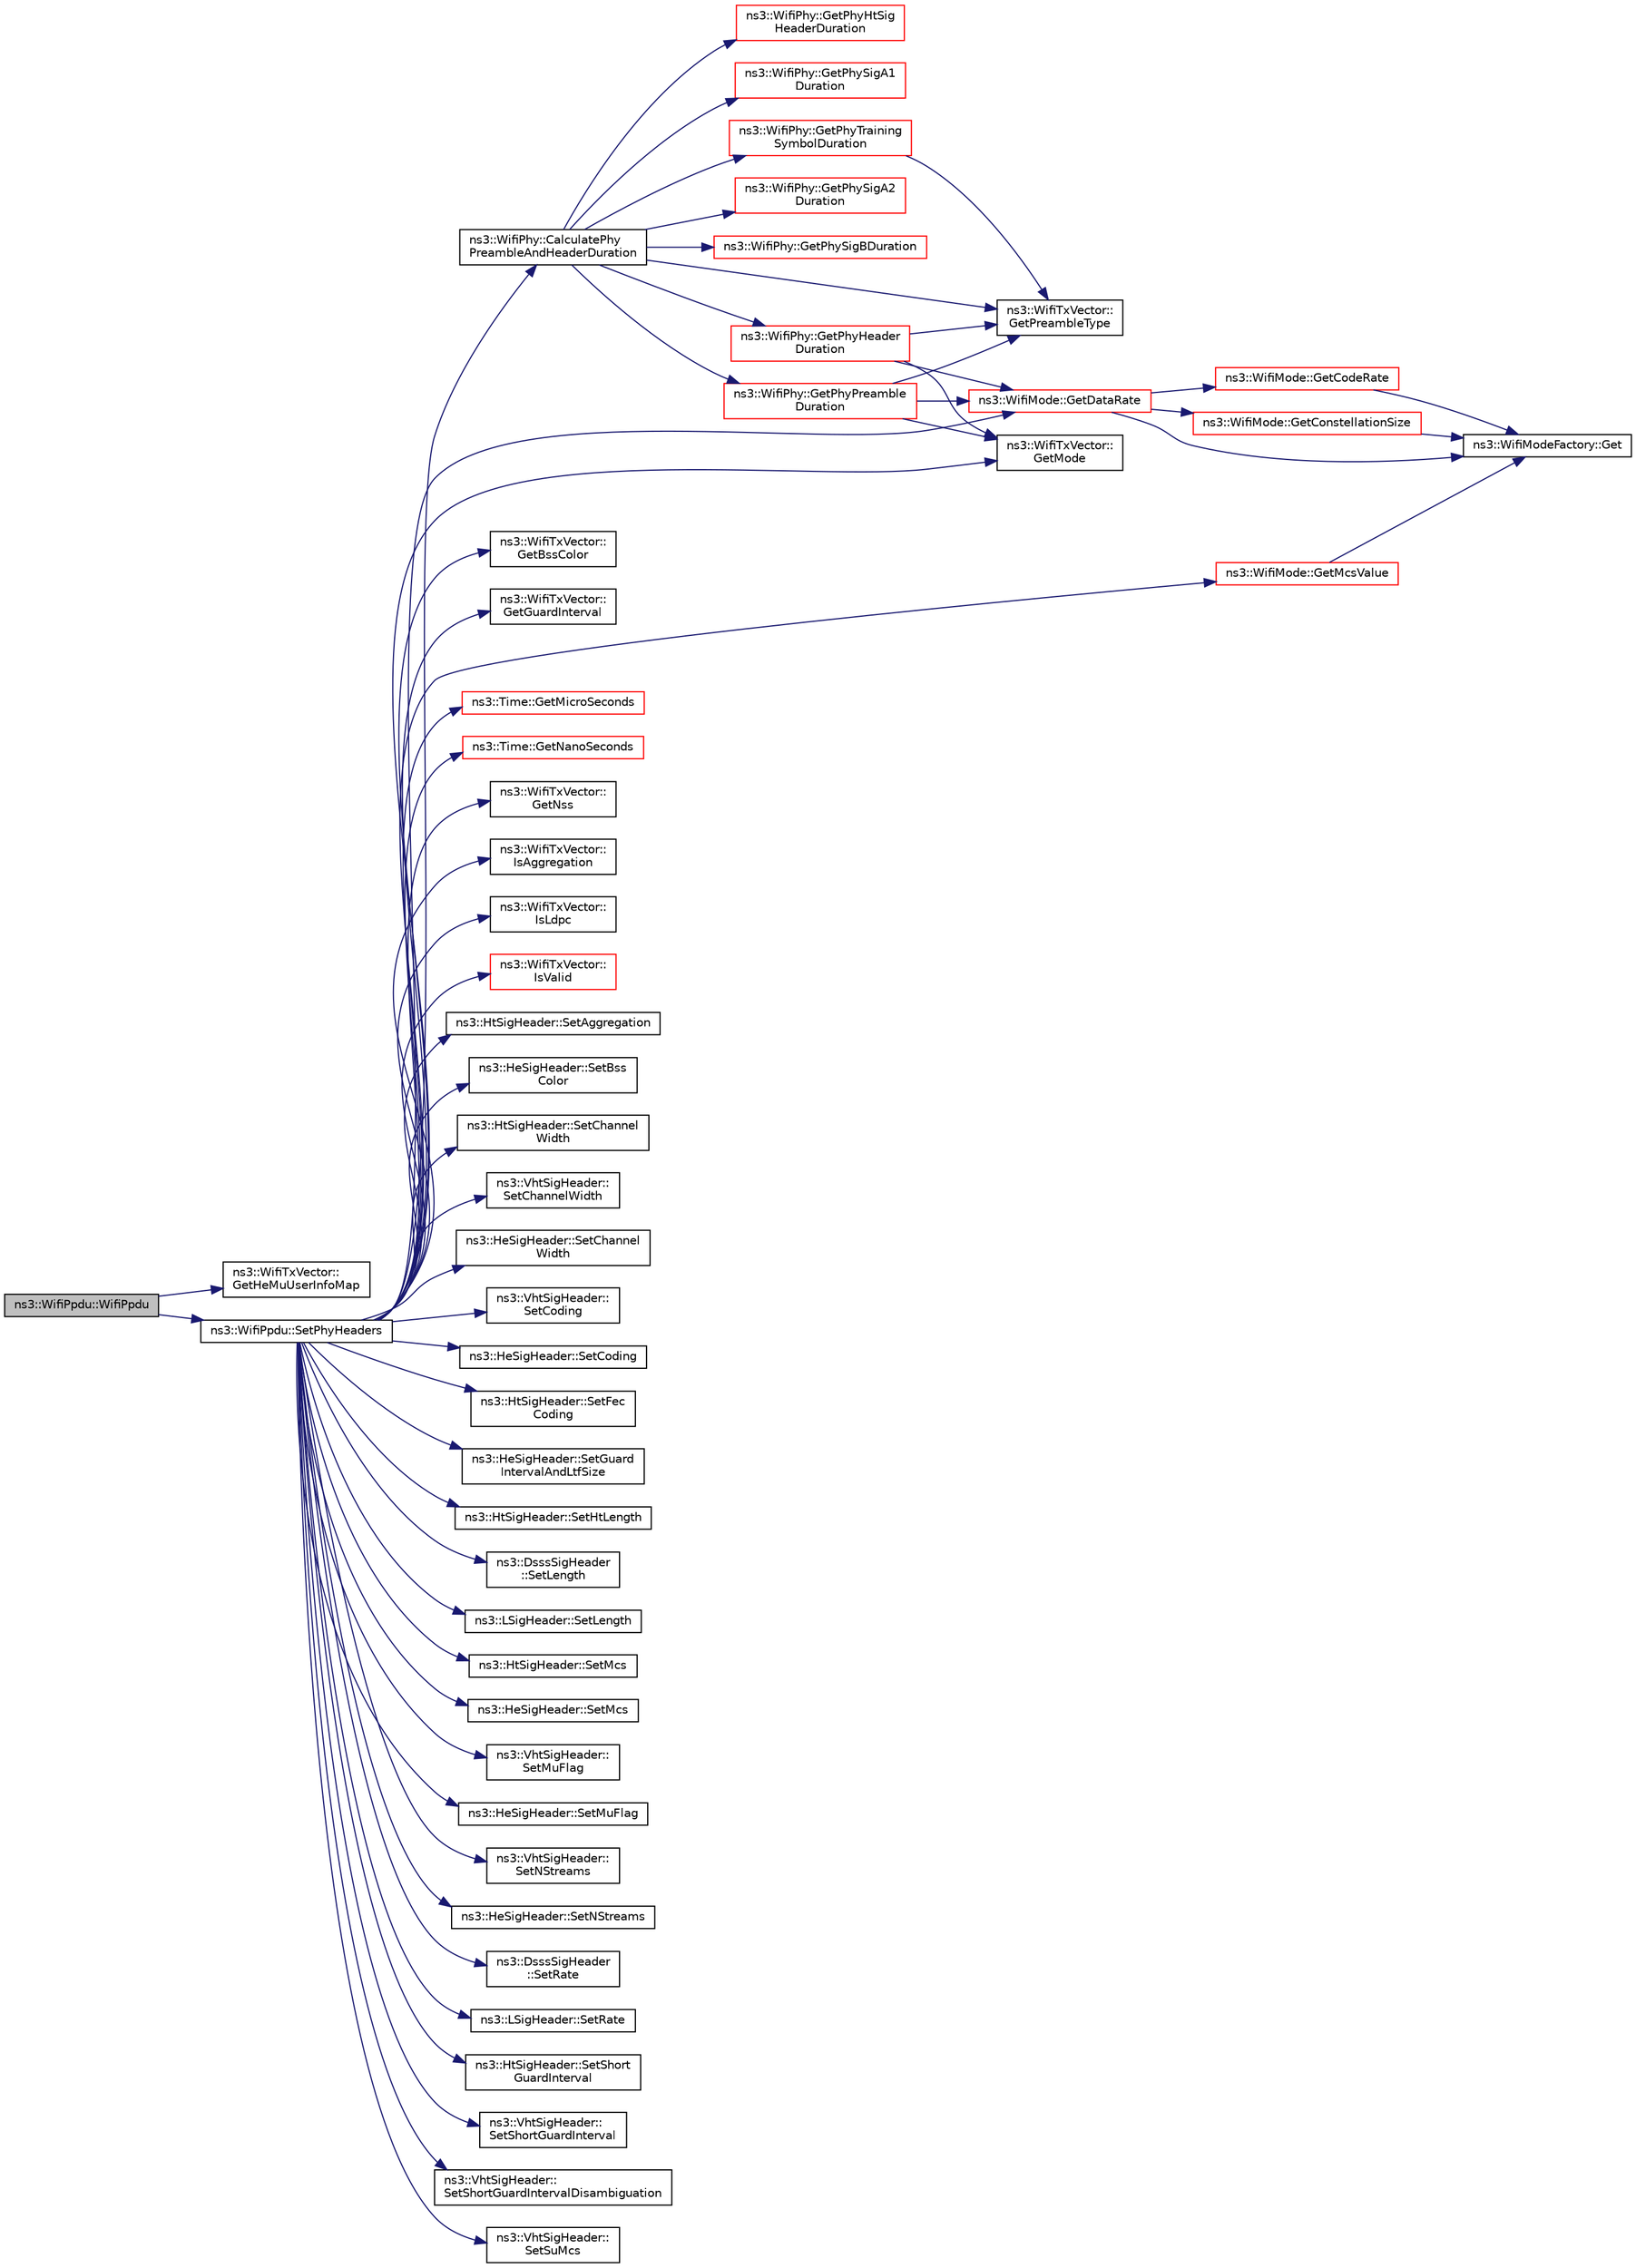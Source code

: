 digraph "ns3::WifiPpdu::WifiPpdu"
{
 // LATEX_PDF_SIZE
  edge [fontname="Helvetica",fontsize="10",labelfontname="Helvetica",labelfontsize="10"];
  node [fontname="Helvetica",fontsize="10",shape=record];
  rankdir="LR";
  Node1 [label="ns3::WifiPpdu::WifiPpdu",height=0.2,width=0.4,color="black", fillcolor="grey75", style="filled", fontcolor="black",tooltip="Create a MU PPDU storing a vector of PSDUs."];
  Node1 -> Node2 [color="midnightblue",fontsize="10",style="solid",fontname="Helvetica"];
  Node2 [label="ns3::WifiTxVector::\lGetHeMuUserInfoMap",height=0.2,width=0.4,color="black", fillcolor="white", style="filled",URL="$classns3_1_1_wifi_tx_vector.html#aaed9f40747c430f8ba606836aff91b49",tooltip="Get the map HE MU user-specific transmission information indexed by STA-ID."];
  Node1 -> Node3 [color="midnightblue",fontsize="10",style="solid",fontname="Helvetica"];
  Node3 [label="ns3::WifiPpdu::SetPhyHeaders",height=0.2,width=0.4,color="black", fillcolor="white", style="filled",URL="$classns3_1_1_wifi_ppdu.html#a5f14f8fd340d849570daffe0a46a31ed",tooltip="Fill in the PHY headers."];
  Node3 -> Node4 [color="midnightblue",fontsize="10",style="solid",fontname="Helvetica"];
  Node4 [label="ns3::WifiPhy::CalculatePhy\lPreambleAndHeaderDuration",height=0.2,width=0.4,color="black", fillcolor="white", style="filled",URL="$classns3_1_1_wifi_phy.html#a1793e6110ca3623131def396f487c11d",tooltip=" "];
  Node4 -> Node5 [color="midnightblue",fontsize="10",style="solid",fontname="Helvetica"];
  Node5 [label="ns3::WifiPhy::GetPhyHeader\lDuration",height=0.2,width=0.4,color="red", fillcolor="white", style="filled",URL="$classns3_1_1_wifi_phy.html#aa3d6056d67327dc5a757e5e49f68ab37",tooltip=" "];
  Node5 -> Node7 [color="midnightblue",fontsize="10",style="solid",fontname="Helvetica"];
  Node7 [label="ns3::WifiMode::GetDataRate",height=0.2,width=0.4,color="red", fillcolor="white", style="filled",URL="$classns3_1_1_wifi_mode.html#ad90f36e733ceaf8c5771cfbda437e14f",tooltip=" "];
  Node7 -> Node8 [color="midnightblue",fontsize="10",style="solid",fontname="Helvetica"];
  Node8 [label="ns3::WifiModeFactory::Get",height=0.2,width=0.4,color="black", fillcolor="white", style="filled",URL="$classns3_1_1_wifi_mode_factory.html#a3086868810ff4347e31c63027726f544",tooltip="Return a WifiModeItem at the given UID index."];
  Node7 -> Node9 [color="midnightblue",fontsize="10",style="solid",fontname="Helvetica"];
  Node9 [label="ns3::WifiMode::GetCodeRate",height=0.2,width=0.4,color="red", fillcolor="white", style="filled",URL="$classns3_1_1_wifi_mode.html#abbbea987249a16c776803ba6e2ca9973",tooltip=" "];
  Node9 -> Node8 [color="midnightblue",fontsize="10",style="solid",fontname="Helvetica"];
  Node7 -> Node12 [color="midnightblue",fontsize="10",style="solid",fontname="Helvetica"];
  Node12 [label="ns3::WifiMode::GetConstellationSize",height=0.2,width=0.4,color="red", fillcolor="white", style="filled",URL="$classns3_1_1_wifi_mode.html#a1437871ae722c85d980a8af3ba522d39",tooltip=" "];
  Node12 -> Node8 [color="midnightblue",fontsize="10",style="solid",fontname="Helvetica"];
  Node5 -> Node14 [color="midnightblue",fontsize="10",style="solid",fontname="Helvetica"];
  Node14 [label="ns3::WifiTxVector::\lGetMode",height=0.2,width=0.4,color="black", fillcolor="white", style="filled",URL="$classns3_1_1_wifi_tx_vector.html#a47d0b3ae3c7de8817626469f5fe1be6a",tooltip="If this TX vector is associated with an SU PPDU, return the selected payload transmission mode."];
  Node5 -> Node16 [color="midnightblue",fontsize="10",style="solid",fontname="Helvetica"];
  Node16 [label="ns3::WifiTxVector::\lGetPreambleType",height=0.2,width=0.4,color="black", fillcolor="white", style="filled",URL="$classns3_1_1_wifi_tx_vector.html#a7125591f923091b79fe4a607dfad22e4",tooltip=" "];
  Node4 -> Node27 [color="midnightblue",fontsize="10",style="solid",fontname="Helvetica"];
  Node27 [label="ns3::WifiPhy::GetPhyHtSig\lHeaderDuration",height=0.2,width=0.4,color="red", fillcolor="white", style="filled",URL="$classns3_1_1_wifi_phy.html#a89565e4a68b394ce2a3395e8eba5b01e",tooltip=" "];
  Node4 -> Node28 [color="midnightblue",fontsize="10",style="solid",fontname="Helvetica"];
  Node28 [label="ns3::WifiPhy::GetPhyPreamble\lDuration",height=0.2,width=0.4,color="red", fillcolor="white", style="filled",URL="$classns3_1_1_wifi_phy.html#a9e4f1e101f3b4fdfdad3f4c470a16a6f",tooltip=" "];
  Node28 -> Node7 [color="midnightblue",fontsize="10",style="solid",fontname="Helvetica"];
  Node28 -> Node14 [color="midnightblue",fontsize="10",style="solid",fontname="Helvetica"];
  Node28 -> Node16 [color="midnightblue",fontsize="10",style="solid",fontname="Helvetica"];
  Node4 -> Node29 [color="midnightblue",fontsize="10",style="solid",fontname="Helvetica"];
  Node29 [label="ns3::WifiPhy::GetPhySigA1\lDuration",height=0.2,width=0.4,color="red", fillcolor="white", style="filled",URL="$classns3_1_1_wifi_phy.html#a68851f6bd60179b42af9f1bc6037c94b",tooltip=" "];
  Node4 -> Node30 [color="midnightblue",fontsize="10",style="solid",fontname="Helvetica"];
  Node30 [label="ns3::WifiPhy::GetPhySigA2\lDuration",height=0.2,width=0.4,color="red", fillcolor="white", style="filled",URL="$classns3_1_1_wifi_phy.html#ab920270da0c8596bef71e36b3141eb9c",tooltip=" "];
  Node4 -> Node31 [color="midnightblue",fontsize="10",style="solid",fontname="Helvetica"];
  Node31 [label="ns3::WifiPhy::GetPhySigBDuration",height=0.2,width=0.4,color="red", fillcolor="white", style="filled",URL="$classns3_1_1_wifi_phy.html#a6530944dcf7e4f058a54fcf3a5ea3baf",tooltip=" "];
  Node4 -> Node32 [color="midnightblue",fontsize="10",style="solid",fontname="Helvetica"];
  Node32 [label="ns3::WifiPhy::GetPhyTraining\lSymbolDuration",height=0.2,width=0.4,color="red", fillcolor="white", style="filled",URL="$classns3_1_1_wifi_phy.html#ac07b1847196a6cf1bd1a24adf71e8486",tooltip=" "];
  Node32 -> Node16 [color="midnightblue",fontsize="10",style="solid",fontname="Helvetica"];
  Node4 -> Node16 [color="midnightblue",fontsize="10",style="solid",fontname="Helvetica"];
  Node3 -> Node35 [color="midnightblue",fontsize="10",style="solid",fontname="Helvetica"];
  Node35 [label="ns3::WifiTxVector::\lGetBssColor",height=0.2,width=0.4,color="black", fillcolor="white", style="filled",URL="$classns3_1_1_wifi_tx_vector.html#a00d436e991cca5705d007a687b37d96e",tooltip="Get the BSS color."];
  Node3 -> Node7 [color="midnightblue",fontsize="10",style="solid",fontname="Helvetica"];
  Node3 -> Node36 [color="midnightblue",fontsize="10",style="solid",fontname="Helvetica"];
  Node36 [label="ns3::WifiTxVector::\lGetGuardInterval",height=0.2,width=0.4,color="black", fillcolor="white", style="filled",URL="$classns3_1_1_wifi_tx_vector.html#aeffd754ff39a3df905eb6a9be3567010",tooltip=" "];
  Node3 -> Node37 [color="midnightblue",fontsize="10",style="solid",fontname="Helvetica"];
  Node37 [label="ns3::WifiMode::GetMcsValue",height=0.2,width=0.4,color="red", fillcolor="white", style="filled",URL="$classns3_1_1_wifi_mode.html#a4ba00941b5dbc4903ffecc1a0c841c6c",tooltip=" "];
  Node37 -> Node8 [color="midnightblue",fontsize="10",style="solid",fontname="Helvetica"];
  Node3 -> Node38 [color="midnightblue",fontsize="10",style="solid",fontname="Helvetica"];
  Node38 [label="ns3::Time::GetMicroSeconds",height=0.2,width=0.4,color="red", fillcolor="white", style="filled",URL="$classns3_1_1_time.html#a0b012c8e774fc7b96cad91a05c8e0122",tooltip="Get an approximation of the time stored in this instance in the indicated unit."];
  Node3 -> Node14 [color="midnightblue",fontsize="10",style="solid",fontname="Helvetica"];
  Node3 -> Node40 [color="midnightblue",fontsize="10",style="solid",fontname="Helvetica"];
  Node40 [label="ns3::Time::GetNanoSeconds",height=0.2,width=0.4,color="red", fillcolor="white", style="filled",URL="$classns3_1_1_time.html#aff67d7a8139243a066d5292595caa966",tooltip="Get an approximation of the time stored in this instance in the indicated unit."];
  Node3 -> Node41 [color="midnightblue",fontsize="10",style="solid",fontname="Helvetica"];
  Node41 [label="ns3::WifiTxVector::\lGetNss",height=0.2,width=0.4,color="black", fillcolor="white", style="filled",URL="$classns3_1_1_wifi_tx_vector.html#a9c779eec5b3a9236d131f57c501390fa",tooltip="If this TX vector is associated with an SU PPDU, return the number of spatial streams."];
  Node3 -> Node42 [color="midnightblue",fontsize="10",style="solid",fontname="Helvetica"];
  Node42 [label="ns3::WifiTxVector::\lIsAggregation",height=0.2,width=0.4,color="black", fillcolor="white", style="filled",URL="$classns3_1_1_wifi_tx_vector.html#aae65c13f3633fbf99f95084a49d4b39e",tooltip="Checks whether the PSDU contains A-MPDU."];
  Node3 -> Node43 [color="midnightblue",fontsize="10",style="solid",fontname="Helvetica"];
  Node43 [label="ns3::WifiTxVector::\lIsLdpc",height=0.2,width=0.4,color="black", fillcolor="white", style="filled",URL="$classns3_1_1_wifi_tx_vector.html#ad2a3a964a273e19510edafff88b027ec",tooltip="Check if LDPC FEC coding is used or not."];
  Node3 -> Node44 [color="midnightblue",fontsize="10",style="solid",fontname="Helvetica"];
  Node44 [label="ns3::WifiTxVector::\lIsValid",height=0.2,width=0.4,color="red", fillcolor="white", style="filled",URL="$classns3_1_1_wifi_tx_vector.html#a93cb4439b90c64b1baf4ff3c5246e3b2",tooltip="The standard disallows certain combinations of WifiMode, number of spatial streams,..."];
  Node3 -> Node47 [color="midnightblue",fontsize="10",style="solid",fontname="Helvetica"];
  Node47 [label="ns3::HtSigHeader::SetAggregation",height=0.2,width=0.4,color="black", fillcolor="white", style="filled",URL="$classns3_1_1_ht_sig_header.html#a4d9339f4712da32d6de1786e914b529f",tooltip="Fill the aggregation field of HT-SIG."];
  Node3 -> Node48 [color="midnightblue",fontsize="10",style="solid",fontname="Helvetica"];
  Node48 [label="ns3::HeSigHeader::SetBss\lColor",height=0.2,width=0.4,color="black", fillcolor="white", style="filled",URL="$classns3_1_1_he_sig_header.html#a1697c7e9e989a6b07344f850cd889dd2",tooltip="Fill the BSS Color field of HE-SIG-A1."];
  Node3 -> Node49 [color="midnightblue",fontsize="10",style="solid",fontname="Helvetica"];
  Node49 [label="ns3::HtSigHeader::SetChannel\lWidth",height=0.2,width=0.4,color="black", fillcolor="white", style="filled",URL="$classns3_1_1_ht_sig_header.html#a6b9d04e3ba22a9e5eafb666afa3e1e65",tooltip="Fill the channel width field of HT-SIG (in MHz)."];
  Node3 -> Node50 [color="midnightblue",fontsize="10",style="solid",fontname="Helvetica"];
  Node50 [label="ns3::VhtSigHeader::\lSetChannelWidth",height=0.2,width=0.4,color="black", fillcolor="white", style="filled",URL="$classns3_1_1_vht_sig_header.html#af74e8cdbba0dcc04813d0fae615ee341",tooltip="Fill the channel width field of VHT-SIG-A1 (in MHz)."];
  Node3 -> Node51 [color="midnightblue",fontsize="10",style="solid",fontname="Helvetica"];
  Node51 [label="ns3::HeSigHeader::SetChannel\lWidth",height=0.2,width=0.4,color="black", fillcolor="white", style="filled",URL="$classns3_1_1_he_sig_header.html#a04fc115e2b2878f80ea89233356ae9a2",tooltip="Fill the channel width field of HE-SIG-A1 (in MHz)."];
  Node3 -> Node52 [color="midnightblue",fontsize="10",style="solid",fontname="Helvetica"];
  Node52 [label="ns3::VhtSigHeader::\lSetCoding",height=0.2,width=0.4,color="black", fillcolor="white", style="filled",URL="$classns3_1_1_vht_sig_header.html#a9f101ed856f8fb1dae1debf6c3cff625",tooltip="Fill the coding field of VHT-SIG-A2."];
  Node3 -> Node53 [color="midnightblue",fontsize="10",style="solid",fontname="Helvetica"];
  Node53 [label="ns3::HeSigHeader::SetCoding",height=0.2,width=0.4,color="black", fillcolor="white", style="filled",URL="$classns3_1_1_he_sig_header.html#a2c62e09289c3b0d96240b6fde225033f",tooltip="Fill the coding field of HE-SIG-A2."];
  Node3 -> Node54 [color="midnightblue",fontsize="10",style="solid",fontname="Helvetica"];
  Node54 [label="ns3::HtSigHeader::SetFec\lCoding",height=0.2,width=0.4,color="black", fillcolor="white", style="filled",URL="$classns3_1_1_ht_sig_header.html#a4e4f399ea6d3e810eb28fe1f1b0fae51",tooltip="Fill the FEC coding field of HT-SIG."];
  Node3 -> Node55 [color="midnightblue",fontsize="10",style="solid",fontname="Helvetica"];
  Node55 [label="ns3::HeSigHeader::SetGuard\lIntervalAndLtfSize",height=0.2,width=0.4,color="black", fillcolor="white", style="filled",URL="$classns3_1_1_he_sig_header.html#ad22121fcdce9f39aae4b3855690d1665",tooltip="Fill the GI + LTF size field of HE-SIG-A1."];
  Node3 -> Node56 [color="midnightblue",fontsize="10",style="solid",fontname="Helvetica"];
  Node56 [label="ns3::HtSigHeader::SetHtLength",height=0.2,width=0.4,color="black", fillcolor="white", style="filled",URL="$classns3_1_1_ht_sig_header.html#afcf4a121b975c4f3790060d90c14a470",tooltip="Fill the HT length field of HT-SIG (in bytes)."];
  Node3 -> Node57 [color="midnightblue",fontsize="10",style="solid",fontname="Helvetica"];
  Node57 [label="ns3::DsssSigHeader\l::SetLength",height=0.2,width=0.4,color="black", fillcolor="white", style="filled",URL="$classns3_1_1_dsss_sig_header.html#ac9e6fbf663a12dbe0179a5d51c123b2a",tooltip="Fill the LENGTH field of L-SIG (in bytes)."];
  Node3 -> Node58 [color="midnightblue",fontsize="10",style="solid",fontname="Helvetica"];
  Node58 [label="ns3::LSigHeader::SetLength",height=0.2,width=0.4,color="black", fillcolor="white", style="filled",URL="$classns3_1_1_l_sig_header.html#a26ce4a125304c486d33780dbc0fc09df",tooltip="Fill the LENGTH field of L-SIG (in bytes)."];
  Node3 -> Node59 [color="midnightblue",fontsize="10",style="solid",fontname="Helvetica"];
  Node59 [label="ns3::HtSigHeader::SetMcs",height=0.2,width=0.4,color="black", fillcolor="white", style="filled",URL="$classns3_1_1_ht_sig_header.html#a09ba8ec9990b006fb7cd0c93f4984d53",tooltip="Fill the MCS field of HT-SIG."];
  Node3 -> Node60 [color="midnightblue",fontsize="10",style="solid",fontname="Helvetica"];
  Node60 [label="ns3::HeSigHeader::SetMcs",height=0.2,width=0.4,color="black", fillcolor="white", style="filled",URL="$classns3_1_1_he_sig_header.html#aa12d7745765bb2bfa4fa83d3dc99d388",tooltip="Fill the MCS field of HE-SIG-A1."];
  Node3 -> Node61 [color="midnightblue",fontsize="10",style="solid",fontname="Helvetica"];
  Node61 [label="ns3::VhtSigHeader::\lSetMuFlag",height=0.2,width=0.4,color="black", fillcolor="white", style="filled",URL="$classns3_1_1_vht_sig_header.html#a96ea2d5c10095e3f58186ec951af9396",tooltip="Set the Multi-User (MU) flag."];
  Node3 -> Node62 [color="midnightblue",fontsize="10",style="solid",fontname="Helvetica"];
  Node62 [label="ns3::HeSigHeader::SetMuFlag",height=0.2,width=0.4,color="black", fillcolor="white", style="filled",URL="$classns3_1_1_he_sig_header.html#ad7a74f25297a2a1c9ee607b881b2440e",tooltip="Set the Multi-User (MU) flag."];
  Node3 -> Node63 [color="midnightblue",fontsize="10",style="solid",fontname="Helvetica"];
  Node63 [label="ns3::VhtSigHeader::\lSetNStreams",height=0.2,width=0.4,color="black", fillcolor="white", style="filled",URL="$classns3_1_1_vht_sig_header.html#ad9d26c57a48a0f037e9c6d6b979e7d52",tooltip="Fill the number of streams field of VHT-SIG-A1."];
  Node3 -> Node64 [color="midnightblue",fontsize="10",style="solid",fontname="Helvetica"];
  Node64 [label="ns3::HeSigHeader::SetNStreams",height=0.2,width=0.4,color="black", fillcolor="white", style="filled",URL="$classns3_1_1_he_sig_header.html#aa3c355da404432896f36d71e86d46fd0",tooltip="Fill the number of streams field of HE-SIG-A1."];
  Node3 -> Node65 [color="midnightblue",fontsize="10",style="solid",fontname="Helvetica"];
  Node65 [label="ns3::DsssSigHeader\l::SetRate",height=0.2,width=0.4,color="black", fillcolor="white", style="filled",URL="$classns3_1_1_dsss_sig_header.html#a381595fa80b7f9dd57020ea286f4c7fe",tooltip="Fill the RATE field of L-SIG (in bit/s)."];
  Node3 -> Node66 [color="midnightblue",fontsize="10",style="solid",fontname="Helvetica"];
  Node66 [label="ns3::LSigHeader::SetRate",height=0.2,width=0.4,color="black", fillcolor="white", style="filled",URL="$classns3_1_1_l_sig_header.html#a0720fac04fa41f0354980a4d2917c6c3",tooltip="Fill the RATE field of L-SIG (in bit/s)."];
  Node3 -> Node67 [color="midnightblue",fontsize="10",style="solid",fontname="Helvetica"];
  Node67 [label="ns3::HtSigHeader::SetShort\lGuardInterval",height=0.2,width=0.4,color="black", fillcolor="white", style="filled",URL="$classns3_1_1_ht_sig_header.html#a05b75953cc2a0302d6cda3029ebd4cf6",tooltip="Fill the short guard interval field of HT-SIG."];
  Node3 -> Node68 [color="midnightblue",fontsize="10",style="solid",fontname="Helvetica"];
  Node68 [label="ns3::VhtSigHeader::\lSetShortGuardInterval",height=0.2,width=0.4,color="black", fillcolor="white", style="filled",URL="$classns3_1_1_vht_sig_header.html#a669d57174c2c8f4795cb5b8fb0b37e3b",tooltip="Fill the short guard interval field of VHT-SIG-A2."];
  Node3 -> Node69 [color="midnightblue",fontsize="10",style="solid",fontname="Helvetica"];
  Node69 [label="ns3::VhtSigHeader::\lSetShortGuardIntervalDisambiguation",height=0.2,width=0.4,color="black", fillcolor="white", style="filled",URL="$classns3_1_1_vht_sig_header.html#ad5b31f7b92d30026d88715da88ef13f1",tooltip="Fill the short GI NSYM disambiguation field of VHT-SIG-A2."];
  Node3 -> Node70 [color="midnightblue",fontsize="10",style="solid",fontname="Helvetica"];
  Node70 [label="ns3::VhtSigHeader::\lSetSuMcs",height=0.2,width=0.4,color="black", fillcolor="white", style="filled",URL="$classns3_1_1_vht_sig_header.html#afbfb921b7be408e9acad694d9431f4b6",tooltip="Fill the SU VHT MCS field of VHT-SIG-A2."];
}
